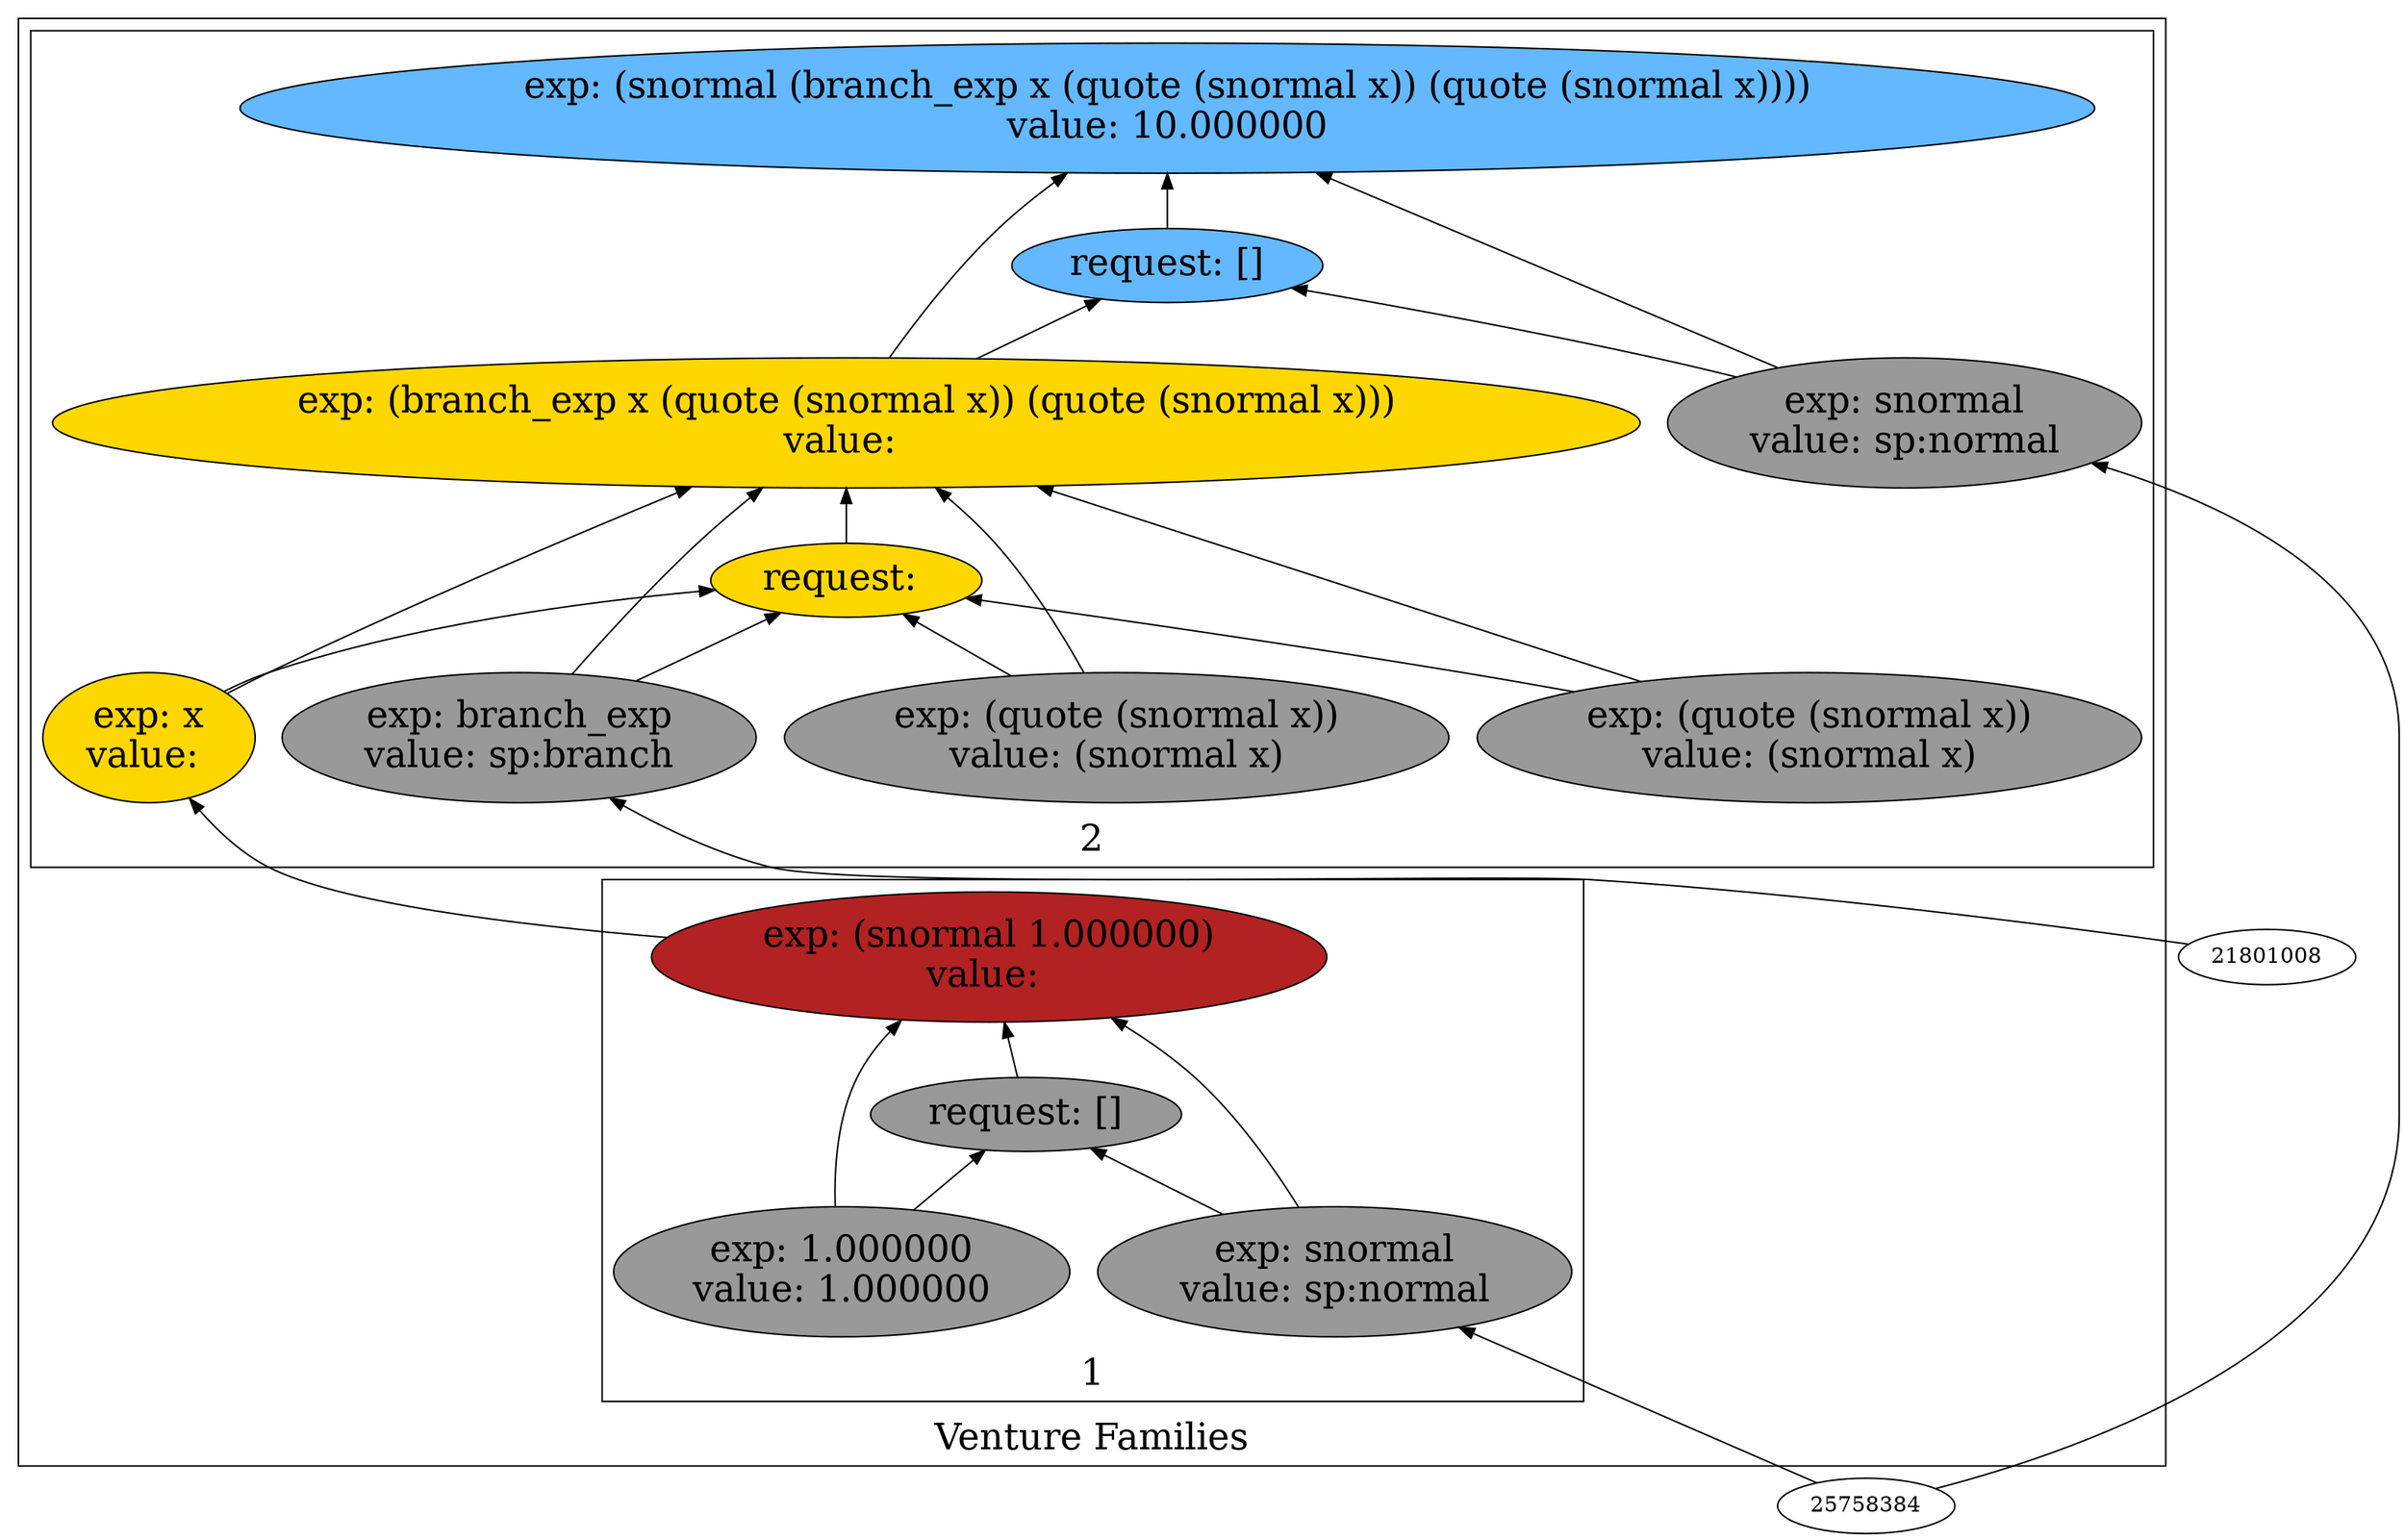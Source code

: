 digraph {
rankdir=BT
fontsize=24
subgraph cluster1 {
label="Venture Families"
subgraph cluster2 {
label="1"
"26590768"["fillcolor"="firebrick" "fontsize"="24" "label"="exp: (snormal 1.000000)\nvalue: " "shape"="ellipse" "style"="filled" ]
"28026208"["fillcolor"="grey60" "fontsize"="24" "label"="request: []" "shape"="ellipse" "style"="filled" ]
"26703216"["fillcolor"="grey60" "fontsize"="24" "label"="exp: snormal\nvalue: sp:normal" "shape"="ellipse" "style"="filled" ]
"26840224"["fillcolor"="grey60" "fontsize"="24" "label"="exp: 1.000000\nvalue: 1.000000" "shape"="ellipse" "style"="filled" ]
}

subgraph cluster3 {
label="2"
"27877312"["fillcolor"="steelblue1" "fontsize"="24" "label"="exp: (snormal (branch_exp x (quote (snormal x)) (quote (snormal x))))\nvalue: 10.000000" "shape"="ellipse" "style"="filled" ]
"27328816"["fillcolor"="steelblue1" "fontsize"="24" "label"="request: []" "shape"="ellipse" "style"="filled" ]
"27976576"["fillcolor"="grey60" "fontsize"="24" "label"="exp: snormal\nvalue: sp:normal" "shape"="ellipse" "style"="filled" ]
"25863072"["fillcolor"="gold" "fontsize"="24" "label"="exp: (branch_exp x (quote (snormal x)) (quote (snormal x)))\nvalue: " "shape"="ellipse" "style"="filled" ]
"27293872"["fillcolor"="gold" "fontsize"="24" "label"="request: " "shape"="ellipse" "style"="filled" ]
"26589712"["fillcolor"="grey60" "fontsize"="24" "label"="exp: branch_exp\nvalue: sp:branch" "shape"="ellipse" "style"="filled" ]
"26586752"["fillcolor"="gold" "fontsize"="24" "label"="exp: x\nvalue: " "shape"="ellipse" "style"="filled" ]
"26320736"["fillcolor"="grey60" "fontsize"="24" "label"="exp: (quote (snormal x))\nvalue: (snormal x)" "shape"="ellipse" "style"="filled" ]
"26496576"["fillcolor"="grey60" "fontsize"="24" "label"="exp: (quote (snormal x))\nvalue: (snormal x)" "shape"="ellipse" "style"="filled" ]
}

}

"26703216" -> "26590768"["arrowhead"="normal" "color"="black" "constraint"="true" "style"="solid" ]
"26703216" -> "28026208"["arrowhead"="normal" "color"="black" "constraint"="true" "style"="solid" ]
"25758384" -> "26703216"["arrowhead"="normal" "color"="black" "constraint"="true" "style"="solid" ]
"26840224" -> "26590768"["arrowhead"="normal" "color"="black" "constraint"="true" "style"="solid" ]
"26840224" -> "28026208"["arrowhead"="normal" "color"="black" "constraint"="true" "style"="solid" ]
"28026208" -> "26590768"["arrowhead"="normal" "color"="black" "constraint"="true" "style"="solid" ]
"27976576" -> "27877312"["arrowhead"="normal" "color"="black" "constraint"="true" "style"="solid" ]
"27976576" -> "27328816"["arrowhead"="normal" "color"="black" "constraint"="true" "style"="solid" ]
"25758384" -> "27976576"["arrowhead"="normal" "color"="black" "constraint"="true" "style"="solid" ]
"25863072" -> "27877312"["arrowhead"="normal" "color"="black" "constraint"="true" "style"="solid" ]
"25863072" -> "27328816"["arrowhead"="normal" "color"="black" "constraint"="true" "style"="solid" ]
"26589712" -> "25863072"["arrowhead"="normal" "color"="black" "constraint"="true" "style"="solid" ]
"26589712" -> "27293872"["arrowhead"="normal" "color"="black" "constraint"="true" "style"="solid" ]
"21801008" -> "26589712"["arrowhead"="normal" "color"="black" "constraint"="true" "style"="solid" ]
"26586752" -> "25863072"["arrowhead"="normal" "color"="black" "constraint"="true" "style"="solid" ]
"26586752" -> "27293872"["arrowhead"="normal" "color"="black" "constraint"="true" "style"="solid" ]
"26590768" -> "26586752"["arrowhead"="normal" "color"="black" "constraint"="true" "style"="solid" ]
"26320736" -> "25863072"["arrowhead"="normal" "color"="black" "constraint"="true" "style"="solid" ]
"26320736" -> "27293872"["arrowhead"="normal" "color"="black" "constraint"="true" "style"="solid" ]
"26496576" -> "25863072"["arrowhead"="normal" "color"="black" "constraint"="true" "style"="solid" ]
"26496576" -> "27293872"["arrowhead"="normal" "color"="black" "constraint"="true" "style"="solid" ]
"27293872" -> "25863072"["arrowhead"="normal" "color"="black" "constraint"="true" "style"="solid" ]
"27328816" -> "27877312"["arrowhead"="normal" "color"="black" "constraint"="true" "style"="solid" ]

}